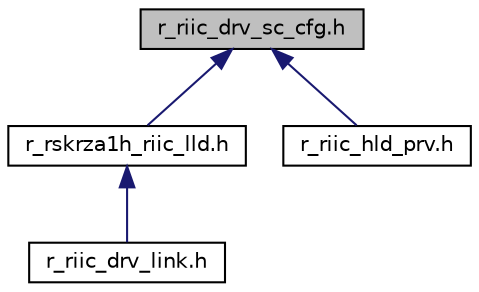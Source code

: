 digraph "r_riic_drv_sc_cfg.h"
{
 // LATEX_PDF_SIZE
  edge [fontname="Helvetica",fontsize="10",labelfontname="Helvetica",labelfontsize="10"];
  node [fontname="Helvetica",fontsize="10",shape=record];
  Node1 [label="r_riic_drv_sc_cfg.h",height=0.2,width=0.4,color="black", fillcolor="grey75", style="filled", fontcolor="black",tooltip=" "];
  Node1 -> Node2 [dir="back",color="midnightblue",fontsize="10",style="solid",fontname="Helvetica"];
  Node2 [label="r_rskrza1h_riic_lld.h",height=0.2,width=0.4,color="black", fillcolor="white", style="filled",URL="$dd/dcd/r__rskrza1h__riic__lld_8h.html",tooltip=" "];
  Node2 -> Node3 [dir="back",color="midnightblue",fontsize="10",style="solid",fontname="Helvetica"];
  Node3 [label="r_riic_drv_link.h",height=0.2,width=0.4,color="black", fillcolor="white", style="filled",URL="$d2/ddd/r__riic__drv__link_8h.html",tooltip=" "];
  Node1 -> Node4 [dir="back",color="midnightblue",fontsize="10",style="solid",fontname="Helvetica"];
  Node4 [label="r_riic_hld_prv.h",height=0.2,width=0.4,color="black", fillcolor="white", style="filled",URL="$d8/dd0/r__riic__hld__prv_8h.html",tooltip=" "];
}
